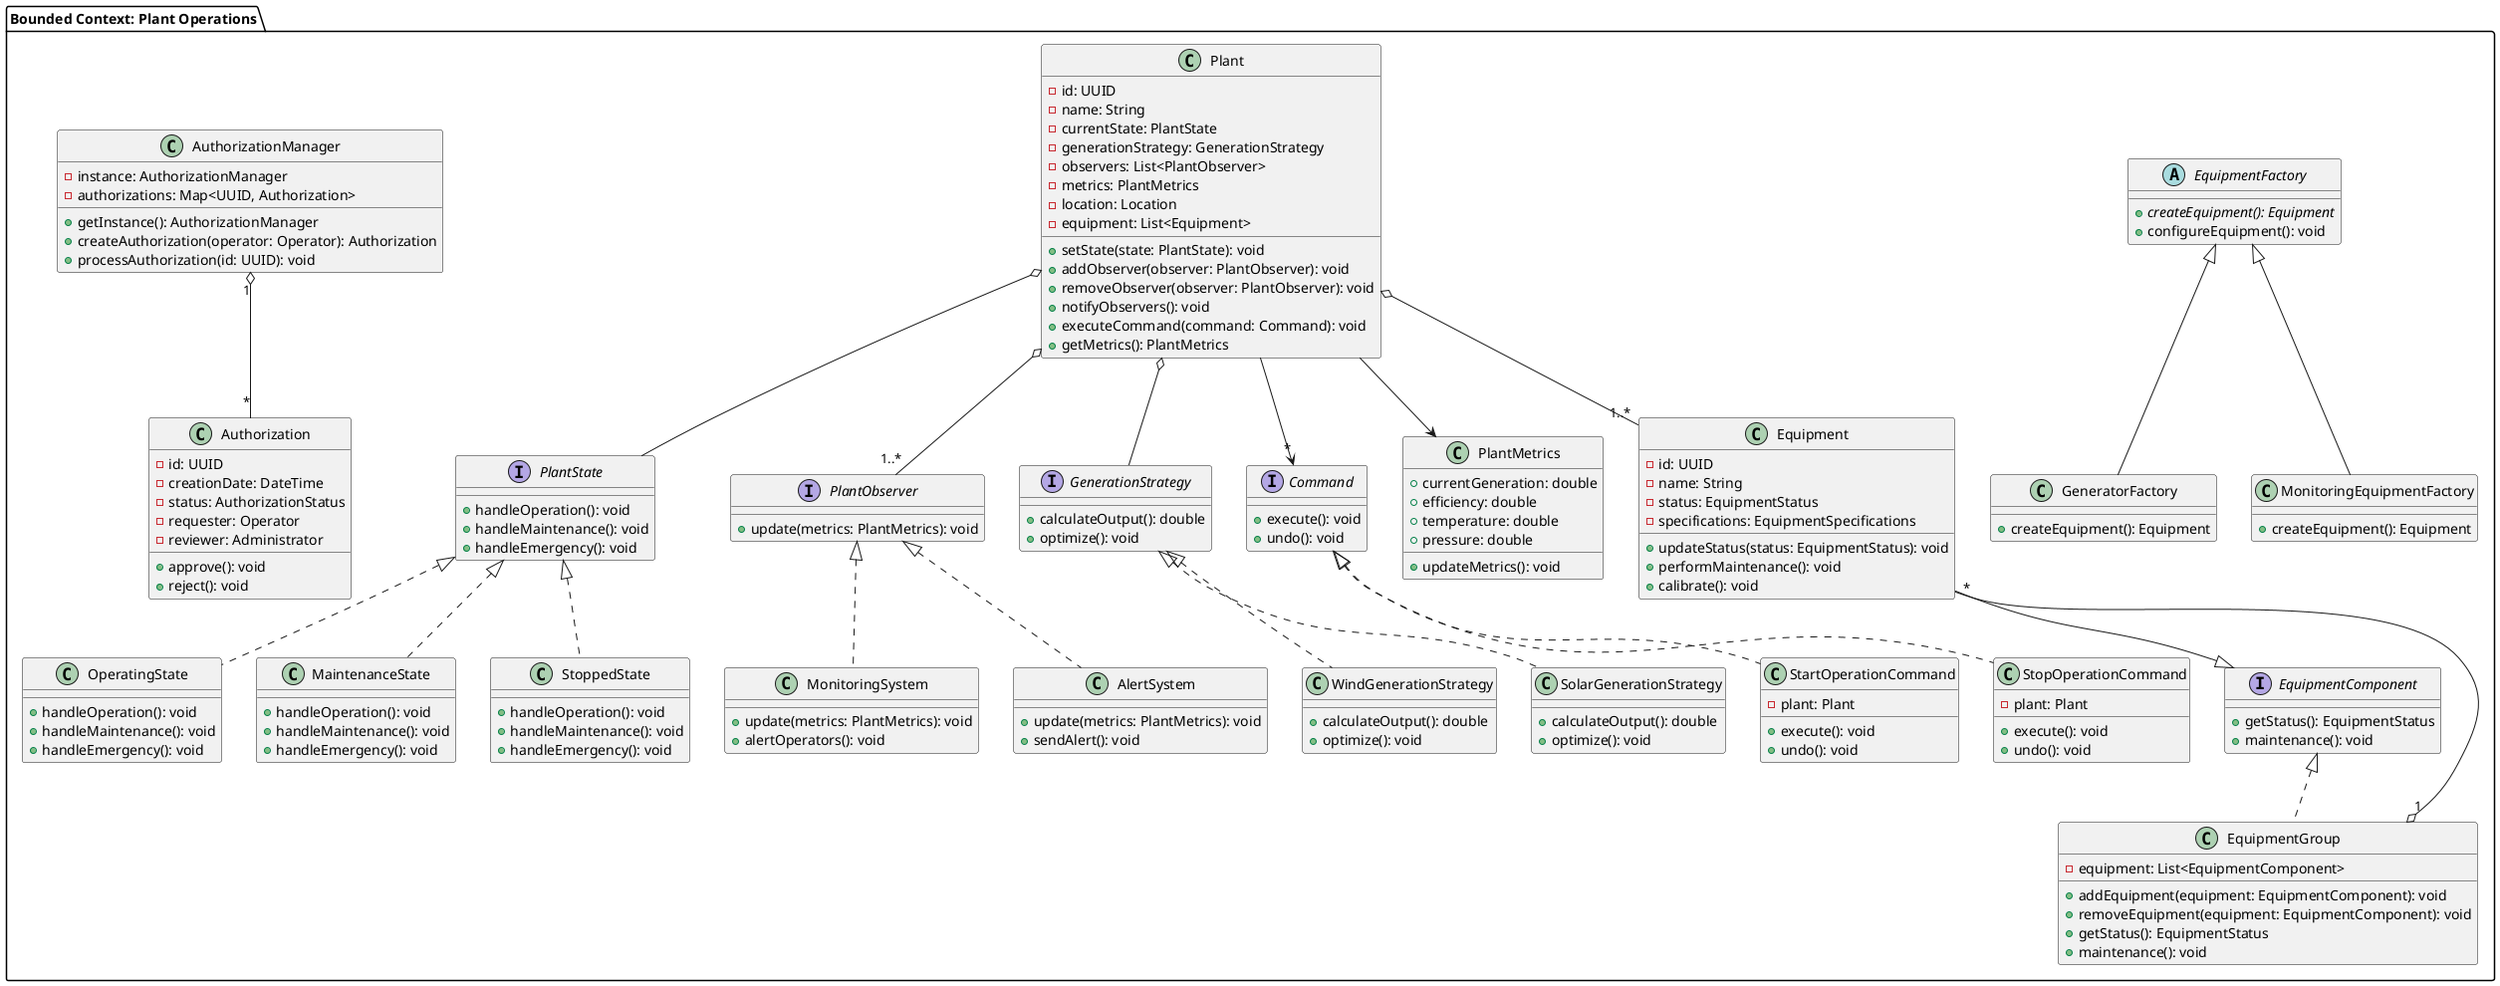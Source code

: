 @startuml
package "Bounded Context: Plant Operations" {
    ' State Pattern for Plant Status
    interface PlantState {
        +handleOperation(): void
        +handleMaintenance(): void
        +handleEmergency(): void
    }

    class OperatingState implements PlantState {
        +handleOperation(): void
        +handleMaintenance(): void
        +handleEmergency(): void
    }

    class MaintenanceState implements PlantState {
        +handleOperation(): void
        +handleMaintenance(): void
        +handleEmergency(): void
    }

    class StoppedState implements PlantState {
        +handleOperation(): void
        +handleMaintenance(): void
        +handleEmergency(): void
    }

    ' Observer Pattern for Plant Monitoring
    interface PlantObserver {
        +update(metrics: PlantMetrics): void
    }

    class MonitoringSystem implements PlantObserver {
        +update(metrics: PlantMetrics): void
        +alertOperators(): void
    }

    class AlertSystem implements PlantObserver {
        +update(metrics: PlantMetrics): void
        +sendAlert(): void
    }

    ' Strategy Pattern for Different Plant Types
    interface GenerationStrategy {
        +calculateOutput(): double
        +optimize(): void
    }

    class WindGenerationStrategy implements GenerationStrategy {
        +calculateOutput(): double
        +optimize(): void
    }

    class SolarGenerationStrategy implements GenerationStrategy {
        +calculateOutput(): double
        +optimize(): void
    }

    ' Factory Method for Equipment Creation
    abstract class EquipmentFactory {
        +{abstract} createEquipment(): Equipment
        +configureEquipment(): void
    }

    class GeneratorFactory extends EquipmentFactory {
        +createEquipment(): Equipment
    }

    class MonitoringEquipmentFactory extends EquipmentFactory {
        +createEquipment(): Equipment
    }

    ' Command Pattern for Operations
    interface Command {
        +execute(): void
        +undo(): void
    }

    class StartOperationCommand implements Command {
        -plant: Plant
        +execute(): void
        +undo(): void
    }

    class StopOperationCommand implements Command {
        -plant: Plant
        +execute(): void
        +undo(): void
    }

    ' Main Domain Classes with Improvements
    class Plant {
        -id: UUID
        -name: String
        -currentState: PlantState
        -generationStrategy: GenerationStrategy
        -observers: List<PlantObserver>
        -metrics: PlantMetrics
        -location: Location
        -equipment: List<Equipment>
        +setState(state: PlantState): void
        +addObserver(observer: PlantObserver): void
        +removeObserver(observer: PlantObserver): void
        +notifyObservers(): void
        +executeCommand(command: Command): void
        +getMetrics(): PlantMetrics
    }

    class PlantMetrics {
        +currentGeneration: double
        +efficiency: double
        +temperature: double
        +pressure: double
        +updateMetrics(): void
    }

    class Equipment {
        -id: UUID
        -name: String
        -status: EquipmentStatus
        -specifications: EquipmentSpecifications
        +updateStatus(status: EquipmentStatus): void
        +performMaintenance(): void
        +calibrate(): void
    }

    ' Singleton for Authorization Manager
    class AuthorizationManager {
        -instance: AuthorizationManager
        -authorizations: Map<UUID, Authorization>
        +getInstance(): AuthorizationManager
        +createAuthorization(operator: Operator): Authorization
        +processAuthorization(id: UUID): void
    }

    class Authorization {
        -id: UUID
        -creationDate: DateTime
        -status: AuthorizationStatus
        -requester: Operator
        -reviewer: Administrator
        +approve(): void
        +reject(): void
    }

    ' Composite Pattern for Equipment Groups
    interface EquipmentComponent {
        +getStatus(): EquipmentStatus
        +maintenance(): void
    }

    class EquipmentGroup implements EquipmentComponent {
        -equipment: List<EquipmentComponent>
        +addEquipment(equipment: EquipmentComponent): void
        +removeEquipment(equipment: EquipmentComponent): void
        +getStatus(): EquipmentStatus
        +maintenance(): void
    }

    Equipment --|> EquipmentComponent

    ' Relationships
    Plant o-- PlantState
    Plant o-- GenerationStrategy
    Plant o-- "1..*" Equipment
    Plant o-- "1..*" PlantObserver
    Plant --> PlantMetrics
    AuthorizationManager "1" o-- "*" Authorization
    Equipment "*" --o "1" EquipmentGroup
    Plant --> "*" Command
}
@enduml
